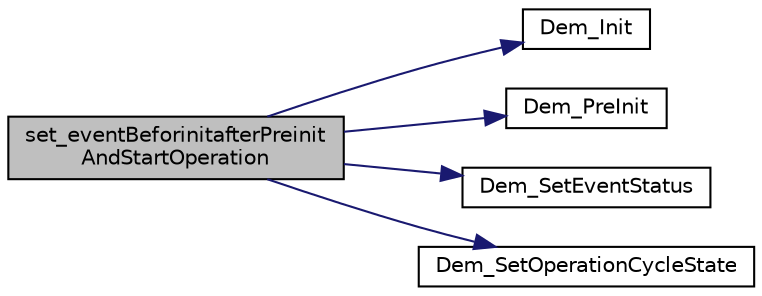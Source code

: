digraph "set_eventBeforinitafterPreinitAndStartOperation"
{
 // LATEX_PDF_SIZE
  edge [fontname="Helvetica",fontsize="10",labelfontname="Helvetica",labelfontsize="10"];
  node [fontname="Helvetica",fontsize="10",shape=record];
  rankdir="LR";
  Node1 [label="set_eventBeforinitafterPreinit\lAndStartOperation",height=0.2,width=0.4,color="black", fillcolor="grey75", style="filled", fontcolor="black",tooltip=" "];
  Node1 -> Node2 [color="midnightblue",fontsize="10",style="solid",fontname="Helvetica"];
  Node2 [label="Dem_Init",height=0.2,width=0.4,color="black", fillcolor="white", style="filled",URL="$_dem_8c.html#a3d9dcf87a9b74b38c16963dd43312cc6",tooltip="Dem_Init Initializes or reinitializes this module."];
  Node1 -> Node3 [color="midnightblue",fontsize="10",style="solid",fontname="Helvetica"];
  Node3 [label="Dem_PreInit",height=0.2,width=0.4,color="black", fillcolor="white", style="filled",URL="$_dem_8c.html#abb9937b10e0ad412c16014b0efdcce44",tooltip=" "];
  Node1 -> Node4 [color="midnightblue",fontsize="10",style="solid",fontname="Helvetica"];
  Node4 [label="Dem_SetEventStatus",height=0.2,width=0.4,color="black", fillcolor="white", style="filled",URL="$_dem_8c.html#af5569ba92c3d727f39ab0b831da5877d",tooltip="Dem_SetEventStatus Called by SW-Cs or BSW modules to report monitor status information to the Dem...."];
  Node1 -> Node5 [color="midnightblue",fontsize="10",style="solid",fontname="Helvetica"];
  Node5 [label="Dem_SetOperationCycleState",height=0.2,width=0.4,color="black", fillcolor="white", style="filled",URL="$_dem_8c.html#aa5603342e350e35f9889e432b2098959",tooltip="Dem_SetOperationCycleState Sets an operation cycle state. This API can only be used through the RTE a..."];
}
